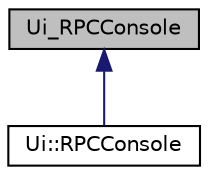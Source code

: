 digraph "Ui_RPCConsole"
{
 // LATEX_PDF_SIZE
  edge [fontname="Helvetica",fontsize="10",labelfontname="Helvetica",labelfontsize="10"];
  node [fontname="Helvetica",fontsize="10",shape=record];
  Node0 [label="Ui_RPCConsole",height=0.2,width=0.4,color="black", fillcolor="grey75", style="filled", fontcolor="black",tooltip=" "];
  Node0 -> Node1 [dir="back",color="midnightblue",fontsize="10",style="solid",fontname="Helvetica"];
  Node1 [label="Ui::RPCConsole",height=0.2,width=0.4,color="black", fillcolor="white", style="filled",URL="$class_ui_1_1_r_p_c_console.html",tooltip=" "];
}
